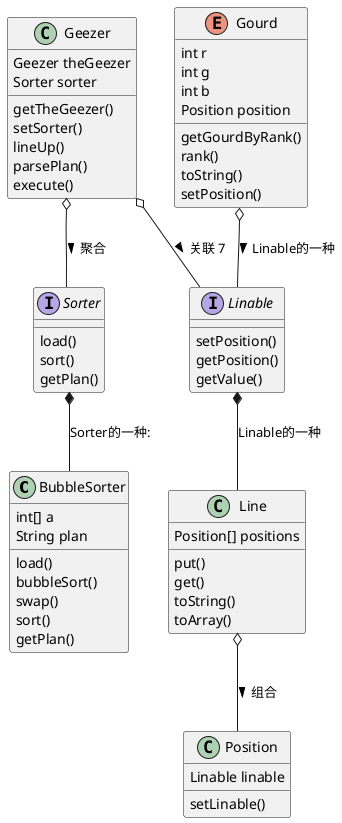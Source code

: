 @startuml
'https://plantuml.com/class-diagram

class BubbleSorter
class Geezer
class Line
class Position
interface Linable
interface Sorter

Geezer  o--  Sorter: 聚合 >
Sorter *-- BubbleSorter: Sorter的一种:
Geezer o-- Linable: 关联 7 >
Linable *-- Line: Linable的一种
Line o-- Position: 组合 >
Gourd o-- Linable: Linable的一种 >

enum Gourd {
int r
int g
int b
Position position

getGourdByRank()
rank()
toString()
setPosition()
}

class Line {
Position[] positions

put()
get()
toString()
toArray()
}

class Position {
Linable linable

setLinable()
}

interface Linable {
setPosition()
getPosition()
getValue()
}

interface Sorter {
load()
sort()
getPlan()
}

class BubbleSorter {
int[] a
String plan

load()
bubbleSort()
swap()
sort()
getPlan()
}

class Geezer {
Geezer theGeezer
Sorter sorter

getTheGeezer()
setSorter()
lineUp()
parsePlan()
execute()
}

@enduml